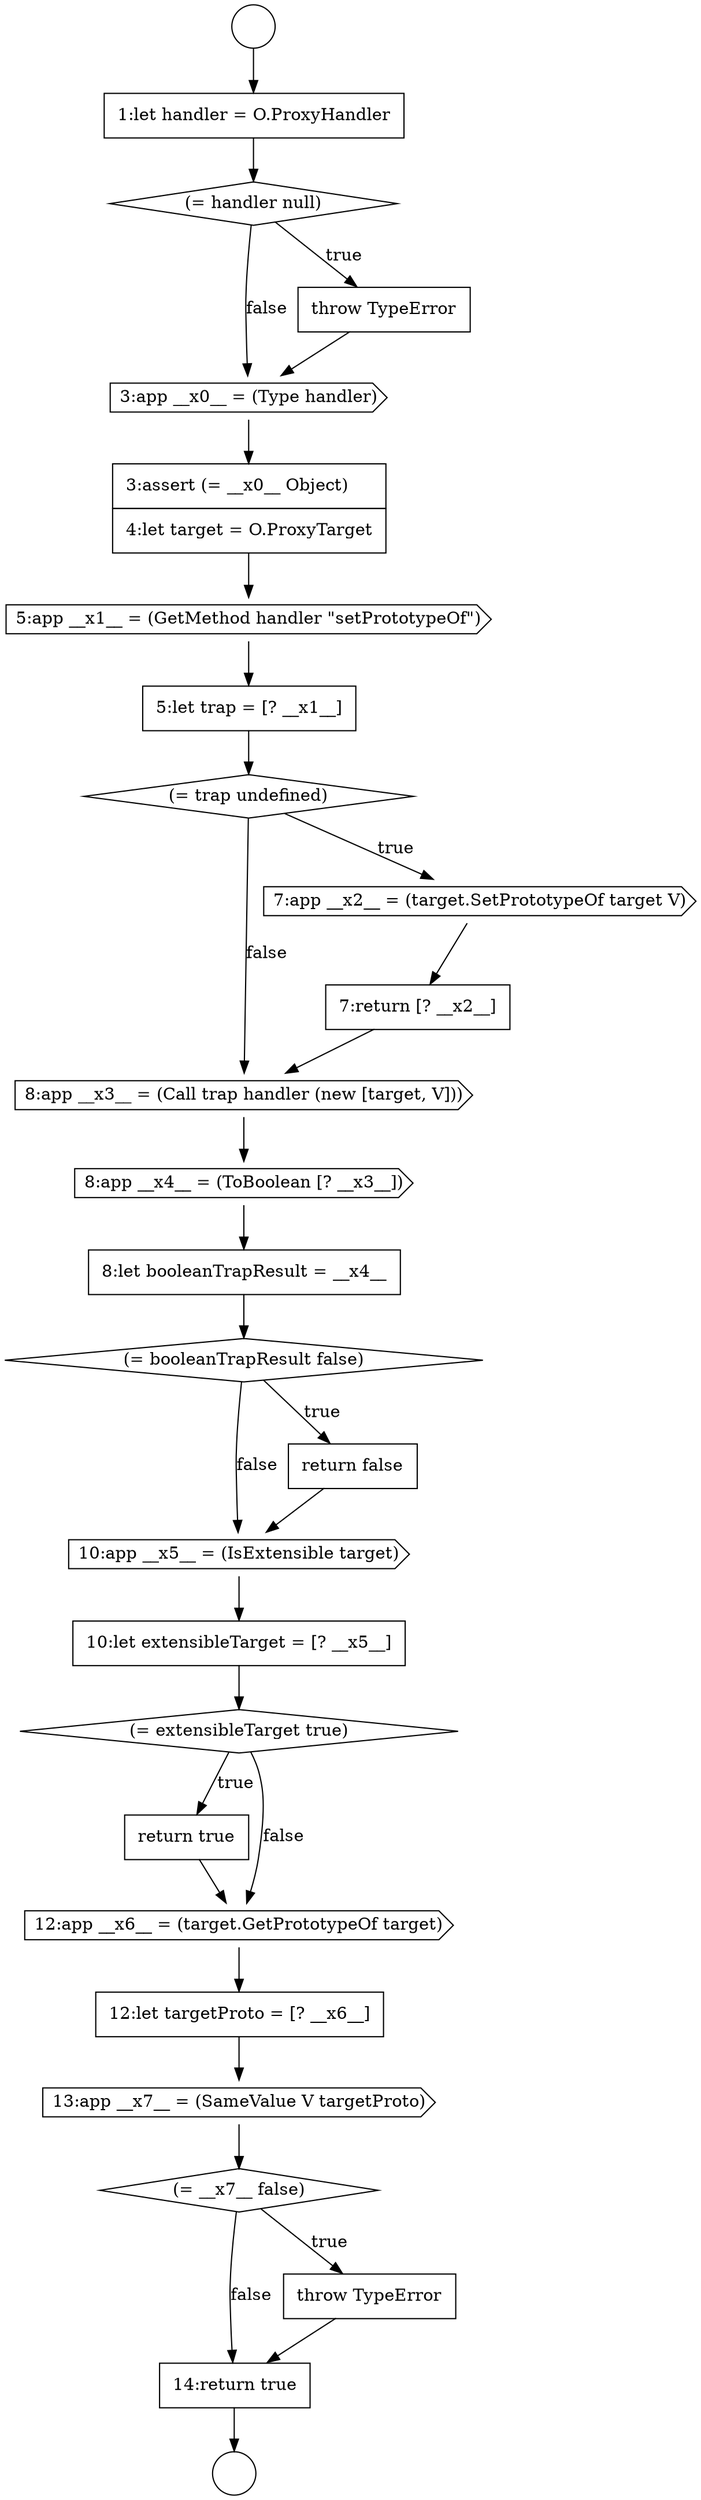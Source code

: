 digraph {
  node2886 [shape=diamond, label=<<font color="black">(= booleanTrapResult false)</font>> color="black" fillcolor="white" style=filled]
  node2897 [shape=none, margin=0, label=<<font color="black">
    <table border="0" cellborder="1" cellspacing="0" cellpadding="10">
      <tr><td align="left">14:return true</td></tr>
    </table>
  </font>> color="black" fillcolor="white" style=filled]
  node2884 [shape=cds, label=<<font color="black">8:app __x4__ = (ToBoolean [? __x3__])</font>> color="black" fillcolor="white" style=filled]
  node2890 [shape=diamond, label=<<font color="black">(= extensibleTarget true)</font>> color="black" fillcolor="white" style=filled]
  node2895 [shape=diamond, label=<<font color="black">(= __x7__ false)</font>> color="black" fillcolor="white" style=filled]
  node2877 [shape=none, margin=0, label=<<font color="black">
    <table border="0" cellborder="1" cellspacing="0" cellpadding="10">
      <tr><td align="left">3:assert (= __x0__ Object)</td></tr>
      <tr><td align="left">4:let target = O.ProxyTarget</td></tr>
    </table>
  </font>> color="black" fillcolor="white" style=filled]
  node2883 [shape=cds, label=<<font color="black">8:app __x3__ = (Call trap handler (new [target, V]))</font>> color="black" fillcolor="white" style=filled]
  node2894 [shape=cds, label=<<font color="black">13:app __x7__ = (SameValue V targetProto)</font>> color="black" fillcolor="white" style=filled]
  node2891 [shape=none, margin=0, label=<<font color="black">
    <table border="0" cellborder="1" cellspacing="0" cellpadding="10">
      <tr><td align="left">return true</td></tr>
    </table>
  </font>> color="black" fillcolor="white" style=filled]
  node2874 [shape=diamond, label=<<font color="black">(= handler null)</font>> color="black" fillcolor="white" style=filled]
  node2878 [shape=cds, label=<<font color="black">5:app __x1__ = (GetMethod handler &quot;setPrototypeOf&quot;)</font>> color="black" fillcolor="white" style=filled]
  node2892 [shape=cds, label=<<font color="black">12:app __x6__ = (target.GetPrototypeOf target)</font>> color="black" fillcolor="white" style=filled]
  node2889 [shape=none, margin=0, label=<<font color="black">
    <table border="0" cellborder="1" cellspacing="0" cellpadding="10">
      <tr><td align="left">10:let extensibleTarget = [? __x5__]</td></tr>
    </table>
  </font>> color="black" fillcolor="white" style=filled]
  node2876 [shape=cds, label=<<font color="black">3:app __x0__ = (Type handler)</font>> color="black" fillcolor="white" style=filled]
  node2893 [shape=none, margin=0, label=<<font color="black">
    <table border="0" cellborder="1" cellspacing="0" cellpadding="10">
      <tr><td align="left">12:let targetProto = [? __x6__]</td></tr>
    </table>
  </font>> color="black" fillcolor="white" style=filled]
  node2880 [shape=diamond, label=<<font color="black">(= trap undefined)</font>> color="black" fillcolor="white" style=filled]
  node2873 [shape=none, margin=0, label=<<font color="black">
    <table border="0" cellborder="1" cellspacing="0" cellpadding="10">
      <tr><td align="left">1:let handler = O.ProxyHandler</td></tr>
    </table>
  </font>> color="black" fillcolor="white" style=filled]
  node2872 [shape=circle label=" " color="black" fillcolor="white" style=filled]
  node2896 [shape=none, margin=0, label=<<font color="black">
    <table border="0" cellborder="1" cellspacing="0" cellpadding="10">
      <tr><td align="left">throw TypeError</td></tr>
    </table>
  </font>> color="black" fillcolor="white" style=filled]
  node2871 [shape=circle label=" " color="black" fillcolor="white" style=filled]
  node2888 [shape=cds, label=<<font color="black">10:app __x5__ = (IsExtensible target)</font>> color="black" fillcolor="white" style=filled]
  node2882 [shape=none, margin=0, label=<<font color="black">
    <table border="0" cellborder="1" cellspacing="0" cellpadding="10">
      <tr><td align="left">7:return [? __x2__]</td></tr>
    </table>
  </font>> color="black" fillcolor="white" style=filled]
  node2875 [shape=none, margin=0, label=<<font color="black">
    <table border="0" cellborder="1" cellspacing="0" cellpadding="10">
      <tr><td align="left">throw TypeError</td></tr>
    </table>
  </font>> color="black" fillcolor="white" style=filled]
  node2885 [shape=none, margin=0, label=<<font color="black">
    <table border="0" cellborder="1" cellspacing="0" cellpadding="10">
      <tr><td align="left">8:let booleanTrapResult = __x4__</td></tr>
    </table>
  </font>> color="black" fillcolor="white" style=filled]
  node2879 [shape=none, margin=0, label=<<font color="black">
    <table border="0" cellborder="1" cellspacing="0" cellpadding="10">
      <tr><td align="left">5:let trap = [? __x1__]</td></tr>
    </table>
  </font>> color="black" fillcolor="white" style=filled]
  node2881 [shape=cds, label=<<font color="black">7:app __x2__ = (target.SetPrototypeOf target V)</font>> color="black" fillcolor="white" style=filled]
  node2887 [shape=none, margin=0, label=<<font color="black">
    <table border="0" cellborder="1" cellspacing="0" cellpadding="10">
      <tr><td align="left">return false</td></tr>
    </table>
  </font>> color="black" fillcolor="white" style=filled]
  node2887 -> node2888 [ color="black"]
  node2877 -> node2878 [ color="black"]
  node2880 -> node2881 [label=<<font color="black">true</font>> color="black"]
  node2880 -> node2883 [label=<<font color="black">false</font>> color="black"]
  node2881 -> node2882 [ color="black"]
  node2885 -> node2886 [ color="black"]
  node2879 -> node2880 [ color="black"]
  node2873 -> node2874 [ color="black"]
  node2874 -> node2875 [label=<<font color="black">true</font>> color="black"]
  node2874 -> node2876 [label=<<font color="black">false</font>> color="black"]
  node2893 -> node2894 [ color="black"]
  node2895 -> node2896 [label=<<font color="black">true</font>> color="black"]
  node2895 -> node2897 [label=<<font color="black">false</font>> color="black"]
  node2896 -> node2897 [ color="black"]
  node2876 -> node2877 [ color="black"]
  node2892 -> node2893 [ color="black"]
  node2871 -> node2873 [ color="black"]
  node2897 -> node2872 [ color="black"]
  node2878 -> node2879 [ color="black"]
  node2883 -> node2884 [ color="black"]
  node2891 -> node2892 [ color="black"]
  node2888 -> node2889 [ color="black"]
  node2889 -> node2890 [ color="black"]
  node2894 -> node2895 [ color="black"]
  node2875 -> node2876 [ color="black"]
  node2884 -> node2885 [ color="black"]
  node2886 -> node2887 [label=<<font color="black">true</font>> color="black"]
  node2886 -> node2888 [label=<<font color="black">false</font>> color="black"]
  node2882 -> node2883 [ color="black"]
  node2890 -> node2891 [label=<<font color="black">true</font>> color="black"]
  node2890 -> node2892 [label=<<font color="black">false</font>> color="black"]
}
